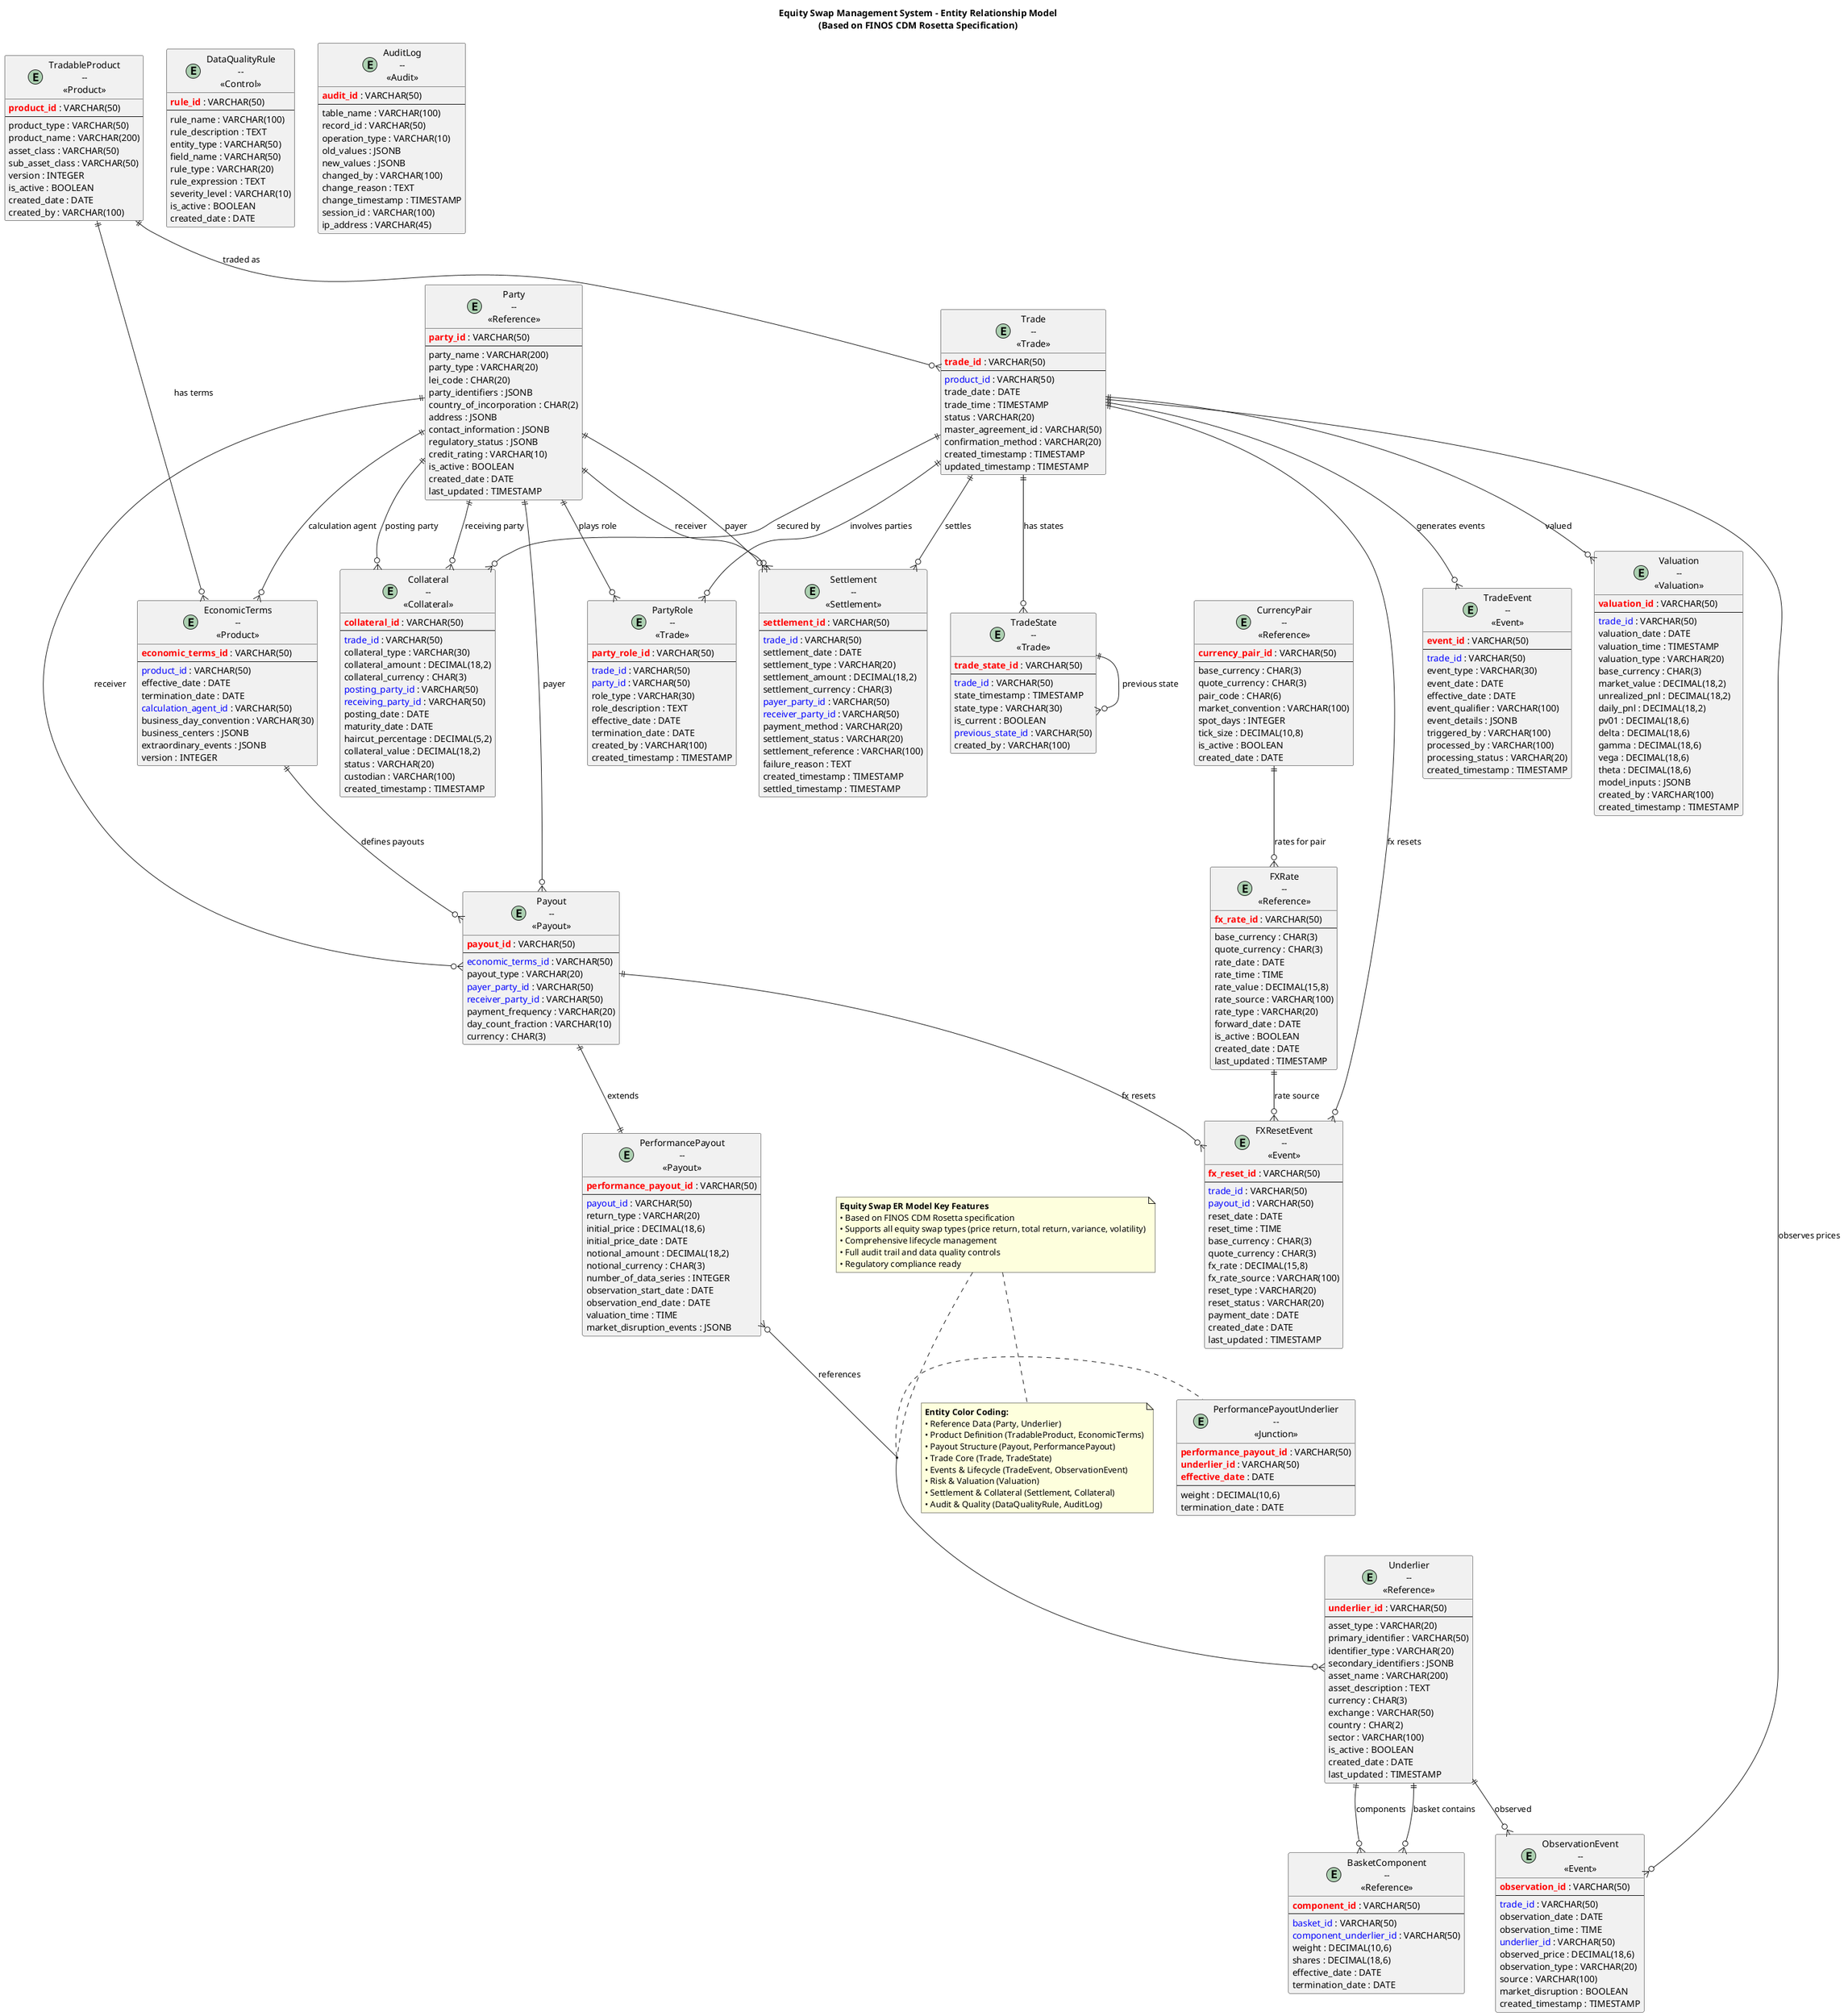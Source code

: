 @startuml Equity_Swap_ER_Diagram
!define ENTITY(name,type) entity name as "name\n--\n<<type>>"
!define PRIMARY_KEY(key) <b><color:red>key</color></b>
!define FOREIGN_KEY(key) <color:blue>key</color>

title Equity Swap Management System - Entity Relationship Model\n(Based on FINOS CDM Rosetta Specification)

' =============================================================================
' REFERENCE DATA ENTITIES
' =============================================================================

ENTITY(Party, Reference) {
  PRIMARY_KEY(party_id) : VARCHAR(50)
  --
  party_name : VARCHAR(200)
  party_type : VARCHAR(20)
  lei_code : CHAR(20)
  party_identifiers : JSONB
  country_of_incorporation : CHAR(2)
  address : JSONB
  contact_information : JSONB
  regulatory_status : JSONB
  credit_rating : VARCHAR(10)
  is_active : BOOLEAN
  created_date : DATE
  last_updated : TIMESTAMP
}

ENTITY(Underlier, Reference) {
  PRIMARY_KEY(underlier_id) : VARCHAR(50)
  --
  asset_type : VARCHAR(20)
  primary_identifier : VARCHAR(50)
  identifier_type : VARCHAR(20)
  secondary_identifiers : JSONB
  asset_name : VARCHAR(200)
  asset_description : TEXT
  currency : CHAR(3)
  exchange : VARCHAR(50)
  country : CHAR(2)
  sector : VARCHAR(100)
  is_active : BOOLEAN
  created_date : DATE
  last_updated : TIMESTAMP
}

ENTITY(BasketComponent, Reference) {
  PRIMARY_KEY(component_id) : VARCHAR(50)
  --
  FOREIGN_KEY(basket_id) : VARCHAR(50)
  FOREIGN_KEY(component_underlier_id) : VARCHAR(50)
  weight : DECIMAL(10,6)
  shares : DECIMAL(18,6)
  effective_date : DATE
  termination_date : DATE
}

' =============================================================================
' PRODUCT DEFINITION ENTITIES
' =============================================================================

ENTITY(TradableProduct, Product) {
  PRIMARY_KEY(product_id) : VARCHAR(50)
  --
  product_type : VARCHAR(50)
  product_name : VARCHAR(200)
  asset_class : VARCHAR(50)
  sub_asset_class : VARCHAR(50)
  version : INTEGER
  is_active : BOOLEAN
  created_date : DATE
  created_by : VARCHAR(100)
}

ENTITY(EconomicTerms, Product) {
  PRIMARY_KEY(economic_terms_id) : VARCHAR(50)
  --
  FOREIGN_KEY(product_id) : VARCHAR(50)
  effective_date : DATE
  termination_date : DATE
  FOREIGN_KEY(calculation_agent_id) : VARCHAR(50)
  business_day_convention : VARCHAR(30)
  business_centers : JSONB
  extraordinary_events : JSONB
  version : INTEGER
}

' =============================================================================
' PAYOUT STRUCTURE ENTITIES
' =============================================================================

ENTITY(Payout, Payout) {
  PRIMARY_KEY(payout_id) : VARCHAR(50)
  --
  FOREIGN_KEY(economic_terms_id) : VARCHAR(50)
  payout_type : VARCHAR(20)
  FOREIGN_KEY(payer_party_id) : VARCHAR(50)
  FOREIGN_KEY(receiver_party_id) : VARCHAR(50)
  payment_frequency : VARCHAR(20)
  day_count_fraction : VARCHAR(10)
  currency : CHAR(3)
}

ENTITY(PerformancePayout, Payout) {
  PRIMARY_KEY(performance_payout_id) : VARCHAR(50)
  --
  FOREIGN_KEY(payout_id) : VARCHAR(50)
  return_type : VARCHAR(20)
  initial_price : DECIMAL(18,6)
  initial_price_date : DATE
  notional_amount : DECIMAL(18,2)
  notional_currency : CHAR(3)
  number_of_data_series : INTEGER
  observation_start_date : DATE
  observation_end_date : DATE
  valuation_time : TIME
  market_disruption_events : JSONB
}

ENTITY(PerformancePayoutUnderlier, Junction) {
  PRIMARY_KEY(performance_payout_id) : VARCHAR(50)
  PRIMARY_KEY(underlier_id) : VARCHAR(50)
  PRIMARY_KEY(effective_date) : DATE
  --
  weight : DECIMAL(10,6)
  termination_date : DATE
}

' =============================================================================
' TRADE ENTITIES
' =============================================================================

ENTITY(Trade, Trade) {
  PRIMARY_KEY(trade_id) : VARCHAR(50)
  --
  FOREIGN_KEY(product_id) : VARCHAR(50)
  trade_date : DATE
  trade_time : TIMESTAMP
  status : VARCHAR(20)
  master_agreement_id : VARCHAR(50)
  confirmation_method : VARCHAR(20)
  created_timestamp : TIMESTAMP
  updated_timestamp : TIMESTAMP
}

ENTITY(TradeState, Trade) {
  PRIMARY_KEY(trade_state_id) : VARCHAR(50)
  --
  FOREIGN_KEY(trade_id) : VARCHAR(50)
  state_timestamp : TIMESTAMP
  state_type : VARCHAR(30)
  is_current : BOOLEAN
  FOREIGN_KEY(previous_state_id) : VARCHAR(50)
  created_by : VARCHAR(100)
}

ENTITY(PartyRole, Trade) {
  PRIMARY_KEY(party_role_id) : VARCHAR(50)
  --
  FOREIGN_KEY(trade_id) : VARCHAR(50)
  FOREIGN_KEY(party_id) : VARCHAR(50)
  role_type : VARCHAR(30)
  role_description : TEXT
  effective_date : DATE
  termination_date : DATE
  created_by : VARCHAR(100)
  created_timestamp : TIMESTAMP
}

' =============================================================================
' EVENT AND LIFECYCLE ENTITIES
' =============================================================================

ENTITY(TradeEvent, Event) {
  PRIMARY_KEY(event_id) : VARCHAR(50)
  --
  FOREIGN_KEY(trade_id) : VARCHAR(50)
  event_type : VARCHAR(30)
  event_date : DATE
  effective_date : DATE
  event_qualifier : VARCHAR(100)
  event_details : JSONB
  triggered_by : VARCHAR(100)
  processed_by : VARCHAR(100)
  processing_status : VARCHAR(20)
  created_timestamp : TIMESTAMP
}

ENTITY(ObservationEvent, Event) {
  PRIMARY_KEY(observation_id) : VARCHAR(50)
  --
  FOREIGN_KEY(trade_id) : VARCHAR(50)
  observation_date : DATE
  observation_time : TIME
  FOREIGN_KEY(underlier_id) : VARCHAR(50)
  observed_price : DECIMAL(18,6)
  observation_type : VARCHAR(20)
  source : VARCHAR(100)
  market_disruption : BOOLEAN
  created_timestamp : TIMESTAMP
}

' =============================================================================
' VALUATION AND RISK ENTITIES
' =============================================================================

ENTITY(Valuation, Valuation) {
  PRIMARY_KEY(valuation_id) : VARCHAR(50)
  --
  FOREIGN_KEY(trade_id) : VARCHAR(50)
  valuation_date : DATE
  valuation_time : TIMESTAMP
  valuation_type : VARCHAR(20)
  base_currency : CHAR(3)
  market_value : DECIMAL(18,2)
  unrealized_pnl : DECIMAL(18,2)
  daily_pnl : DECIMAL(18,2)
  pv01 : DECIMAL(18,6)
  delta : DECIMAL(18,6)
  gamma : DECIMAL(18,6)
  vega : DECIMAL(18,6)
  theta : DECIMAL(18,6)
  model_inputs : JSONB
  created_by : VARCHAR(100)
  created_timestamp : TIMESTAMP
}

' =============================================================================
' SETTLEMENT AND COLLATERAL ENTITIES
' =============================================================================

ENTITY(Settlement, Settlement) {
  PRIMARY_KEY(settlement_id) : VARCHAR(50)
  --
  FOREIGN_KEY(trade_id) : VARCHAR(50)
  settlement_date : DATE
  settlement_type : VARCHAR(20)
  settlement_amount : DECIMAL(18,2)
  settlement_currency : CHAR(3)
  FOREIGN_KEY(payer_party_id) : VARCHAR(50)
  FOREIGN_KEY(receiver_party_id) : VARCHAR(50)
  payment_method : VARCHAR(20)
  settlement_status : VARCHAR(20)
  settlement_reference : VARCHAR(100)
  failure_reason : TEXT
  created_timestamp : TIMESTAMP
  settled_timestamp : TIMESTAMP
}

ENTITY(Collateral, Collateral) {
  PRIMARY_KEY(collateral_id) : VARCHAR(50)
  --
  FOREIGN_KEY(trade_id) : VARCHAR(50)
  collateral_type : VARCHAR(30)
  collateral_amount : DECIMAL(18,2)
  collateral_currency : CHAR(3)
  FOREIGN_KEY(posting_party_id) : VARCHAR(50)
  FOREIGN_KEY(receiving_party_id) : VARCHAR(50)
  posting_date : DATE
  maturity_date : DATE
  haircut_percentage : DECIMAL(5,2)
  collateral_value : DECIMAL(18,2)
  status : VARCHAR(20)
  custodian : VARCHAR(100)
  created_timestamp : TIMESTAMP
}

' =============================================================================
' CROSS-CURRENCY ENTITIES
' =============================================================================

ENTITY(FXRate, Reference) {
  PRIMARY_KEY(fx_rate_id) : VARCHAR(50)
  --
  base_currency : CHAR(3)
  quote_currency : CHAR(3)
  rate_date : DATE
  rate_time : TIME
  rate_value : DECIMAL(15,8)
  rate_source : VARCHAR(100)
  rate_type : VARCHAR(20)
  forward_date : DATE
  is_active : BOOLEAN
  created_date : DATE
  last_updated : TIMESTAMP
}

ENTITY(CurrencyPair, Reference) {
  PRIMARY_KEY(currency_pair_id) : VARCHAR(50)
  --
  base_currency : CHAR(3)
  quote_currency : CHAR(3)
  pair_code : CHAR(6)
  market_convention : VARCHAR(100)
  spot_days : INTEGER
  tick_size : DECIMAL(10,8)
  is_active : BOOLEAN
  created_date : DATE
}

ENTITY(FXResetEvent, Event) {
  PRIMARY_KEY(fx_reset_id) : VARCHAR(50)
  --
  FOREIGN_KEY(trade_id) : VARCHAR(50)
  FOREIGN_KEY(payout_id) : VARCHAR(50)
  reset_date : DATE
  reset_time : TIME
  base_currency : CHAR(3)
  quote_currency : CHAR(3)
  fx_rate : DECIMAL(15,8)
  fx_rate_source : VARCHAR(100)
  reset_type : VARCHAR(20)
  reset_status : VARCHAR(20)
  payment_date : DATE
  created_date : DATE
  last_updated : TIMESTAMP
}

' =============================================================================
' AUDIT AND DATA QUALITY ENTITIES
' =============================================================================

ENTITY(DataQualityRule, Control) {
  PRIMARY_KEY(rule_id) : VARCHAR(50)
  --
  rule_name : VARCHAR(100)
  rule_description : TEXT
  entity_type : VARCHAR(50)
  field_name : VARCHAR(50)
  rule_type : VARCHAR(20)
  rule_expression : TEXT
  severity_level : VARCHAR(10)
  is_active : BOOLEAN
  created_date : DATE
}

ENTITY(AuditLog, Audit) {
  PRIMARY_KEY(audit_id) : VARCHAR(50)
  --
  table_name : VARCHAR(100)
  record_id : VARCHAR(50)
  operation_type : VARCHAR(10)
  old_values : JSONB
  new_values : JSONB
  changed_by : VARCHAR(100)
  change_reason : TEXT
  change_timestamp : TIMESTAMP
  session_id : VARCHAR(100)
  ip_address : VARCHAR(45)
}

' =============================================================================
' RELATIONSHIPS
' =============================================================================

' Reference Data Relationships
Underlier ||--o{ BasketComponent : "basket contains"
Underlier ||--o{ BasketComponent : "components"

' Product Relationships
TradableProduct ||--o{ EconomicTerms : "has terms"
EconomicTerms ||--o{ Payout : "defines payouts"
Payout ||--|| PerformancePayout : "extends"
PerformancePayout }o--o{ Underlier : "references"
(PerformancePayout, Underlier) .. PerformancePayoutUnderlier

' Party Relationships
Party ||--o{ EconomicTerms : "calculation agent"
Party ||--o{ Payout : "payer"
Party ||--o{ Payout : "receiver"
Party ||--o{ PartyRole : "plays role"

' Trade Relationships
TradableProduct ||--o{ Trade : "traded as"
Trade ||--o{ TradeState : "has states"
Trade ||--o{ PartyRole : "involves parties"
Trade ||--o{ TradeEvent : "generates events"
Trade ||--o{ ObservationEvent : "observes prices"
Trade ||--o{ Valuation : "valued"
Trade ||--o{ Settlement : "settles"
Trade ||--o{ Collateral : "secured by"

' Event Relationships
TradeState ||--o{ TradeState : "previous state"
Underlier ||--o{ ObservationEvent : "observed"

' Settlement and Collateral Relationships
Party ||--o{ Settlement : "payer"
Party ||--o{ Settlement : "receiver"
Party ||--o{ Collateral : "posting party"
Party ||--o{ Collateral : "receiving party"

' Cross-Currency Relationships
CurrencyPair ||--o{ FXRate : "rates for pair"
Trade ||--o{ FXResetEvent : "fx resets"
Payout ||--o{ FXResetEvent : "fx resets"
FXRate ||--o{ FXResetEvent : "rate source"

' =============================================================================
' LEGEND AND NOTES
' =============================================================================

note top : **Equity Swap ER Model Key Features**\n• Based on FINOS CDM Rosetta specification\n• Supports all equity swap types (price return, total return, variance, volatility)\n• Comprehensive lifecycle management\n• Full audit trail and data quality controls\n• Regulatory compliance ready

note bottom : **Entity Color Coding:**\n• Reference Data (Party, Underlier)\n• Product Definition (TradableProduct, EconomicTerms)\n• Payout Structure (Payout, PerformancePayout)\n• Trade Core (Trade, TradeState)\n• Events & Lifecycle (TradeEvent, ObservationEvent)\n• Risk & Valuation (Valuation)\n• Settlement & Collateral (Settlement, Collateral)\n• Audit & Quality (DataQualityRule, AuditLog)

@enduml
